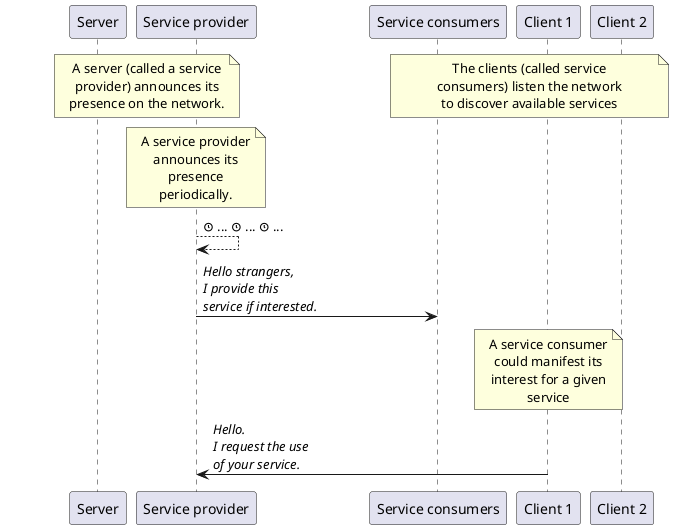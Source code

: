@startuml advertisement
skinparam noteTextAlignment center

participant "Server" as server
participant "Service provider" as provider
participant "Service consumers" as consumers
participant "Client 1" as client1
participant "Client 2" as client2

note over server, provider
A server (called a service
provider) announces its
presence on the network.
end note

/ note over consumers, client2
The clients (called service
consumers) listen the network
to discover available services
end note

note over provider
A service provider
announces its
presence
periodically.
end note

provider --> provider: <&clock> ... <&clock> ... <&clock> ...
provider -> consumers : <i>Hello strangers,</i>\n<i>I provide this</i>\n<i>service if interested.</i>

note over client1
A service consumer
could manifest its
interest for a given
service
end note

client1 -> provider: <i>Hello.</i>\n<i>I request the use</i>\n<i>of your service.</i>
@enduml
